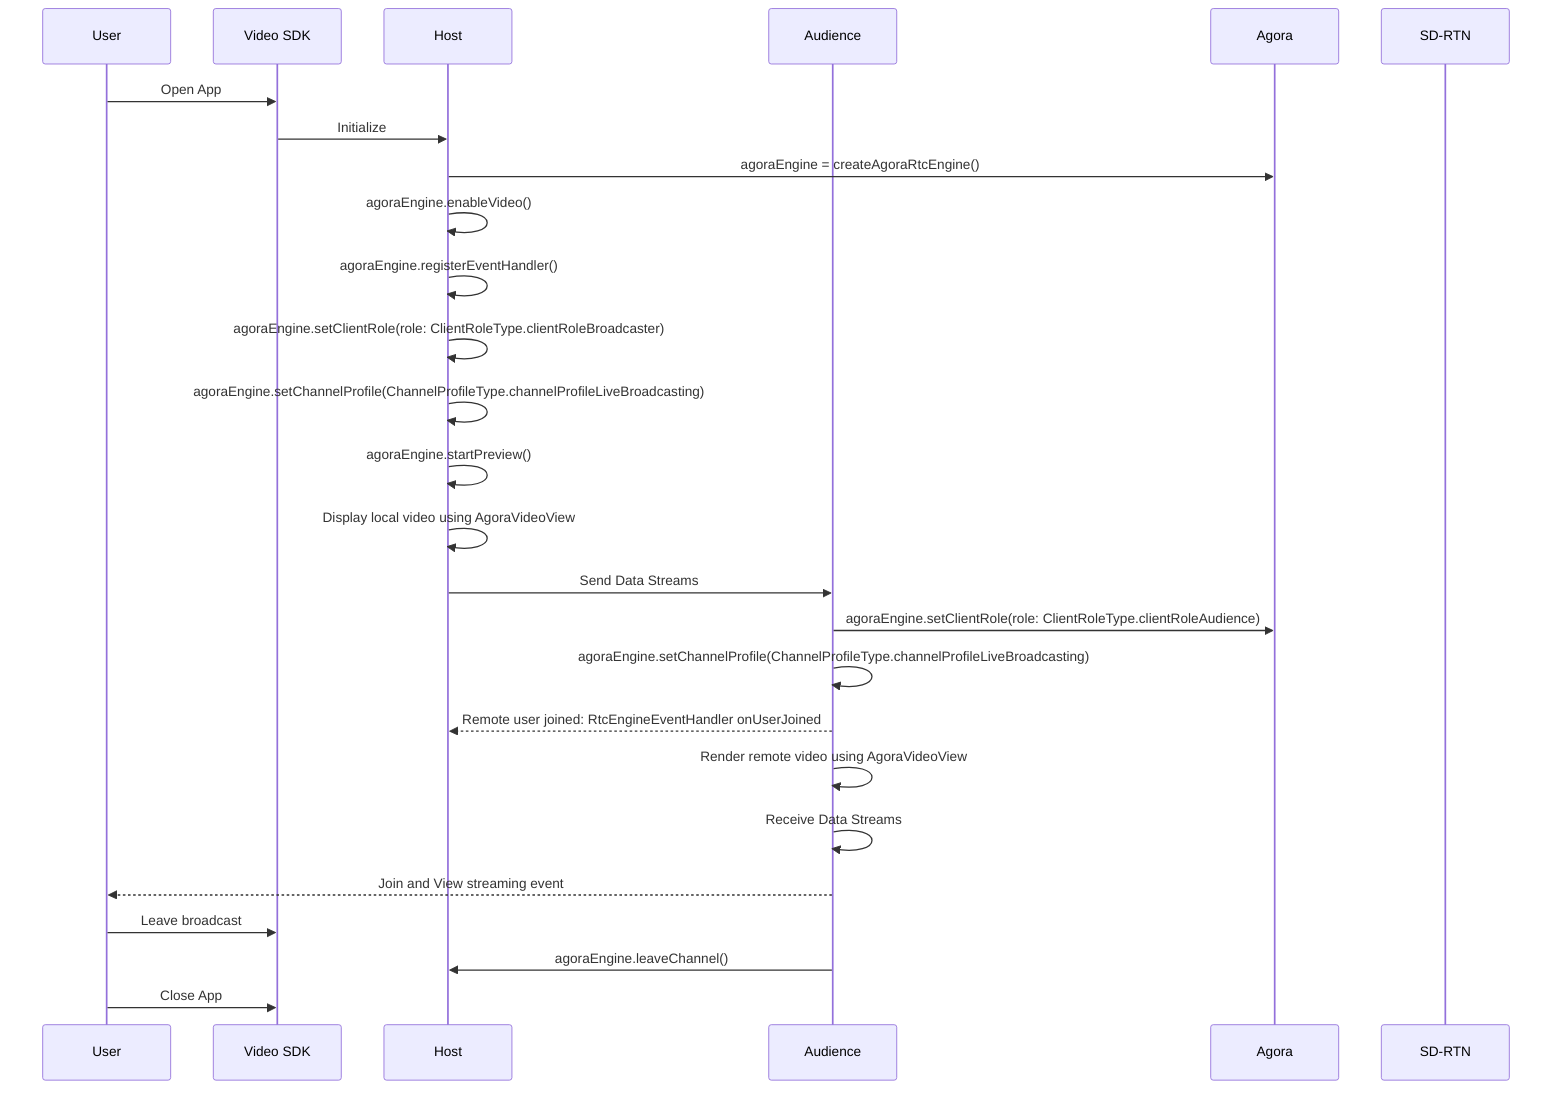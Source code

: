 sequenceDiagram
    participant User
    participant Video_SDK as Video SDK
    participant Host
    participant Audience
    participant Agora
    participant SD_RTN as SD-RTN

    User->>Video_SDK: Open App
    Video_SDK->>Host: Initialize
    Host->>Agora: agoraEngine = createAgoraRtcEngine()
    Host->>Host: agoraEngine.enableVideo()
    Host->>Host: agoraEngine.registerEventHandler()
    Host->>Host: agoraEngine.setClientRole(role: ClientRoleType.clientRoleBroadcaster)
    Host->>Host: agoraEngine.setChannelProfile(ChannelProfileType.channelProfileLiveBroadcasting)
    Host->>Host: agoraEngine.startPreview()
    Host->>Host: Display local video using AgoraVideoView
    Host->>Audience: Send Data Streams
    Audience->>Agora: agoraEngine.setClientRole(role: ClientRoleType.clientRoleAudience)
    Audience->>Audience: agoraEngine.setChannelProfile(ChannelProfileType.channelProfileLiveBroadcasting)
    Audience-->>Host: Remote user joined: RtcEngineEventHandler onUserJoined
    Audience->>Audience: Render remote video using AgoraVideoView
    Audience->>Audience: Receive Data Streams
    Audience-->>User: Join and View streaming event
    User->>Video_SDK: Leave broadcast
    Audience->>Host: agoraEngine.leaveChannel()
    User->>Video_SDK: Close App
